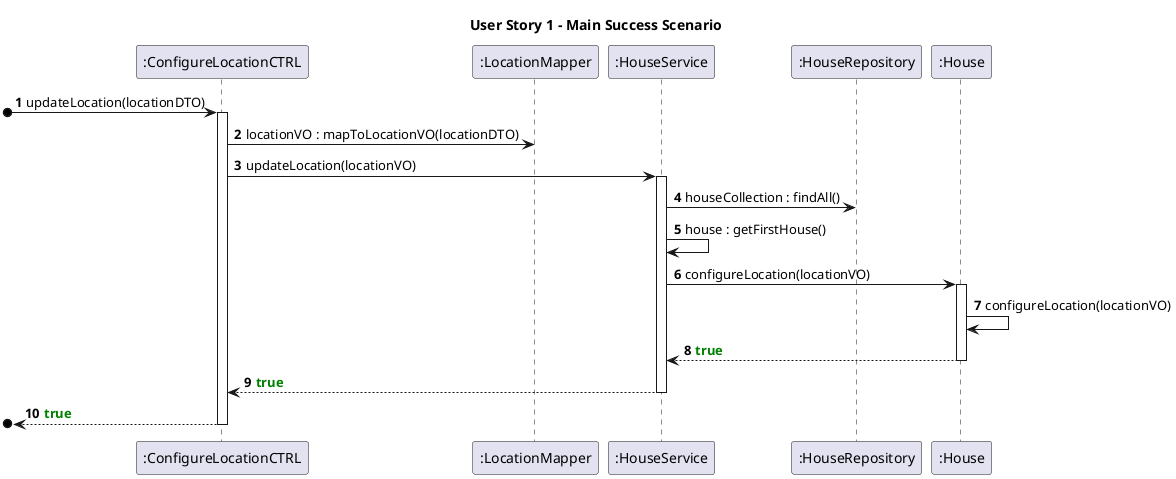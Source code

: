 @startuml

autonumber

title User Story 1 - Main Success Scenario

participant ":ConfigureLocationCTRL" as C
participant ":LocationMapper" as LM
participant ":HouseService" as HS
participant ":HouseRepository" as HR
participant ":House" as H

[o-> C : updateLocation(locationDTO)
activate C
C -> LM : locationVO : mapToLocationVO(locationDTO)
C -> HS : updateLocation(locationVO)
activate HS
HS -> HR : houseCollection : findAll()
HS -> HS : house : getFirstHouse()
HS -> H : configureLocation(locationVO)
activate H
H -> H : configureLocation(locationVO)

H --> HS : <color:green>**true**
deactivate H

HS --> C : <color:green>**true**
deactivate HS

[o<-- C : <color:green>**true**
deactivate C
@enduml